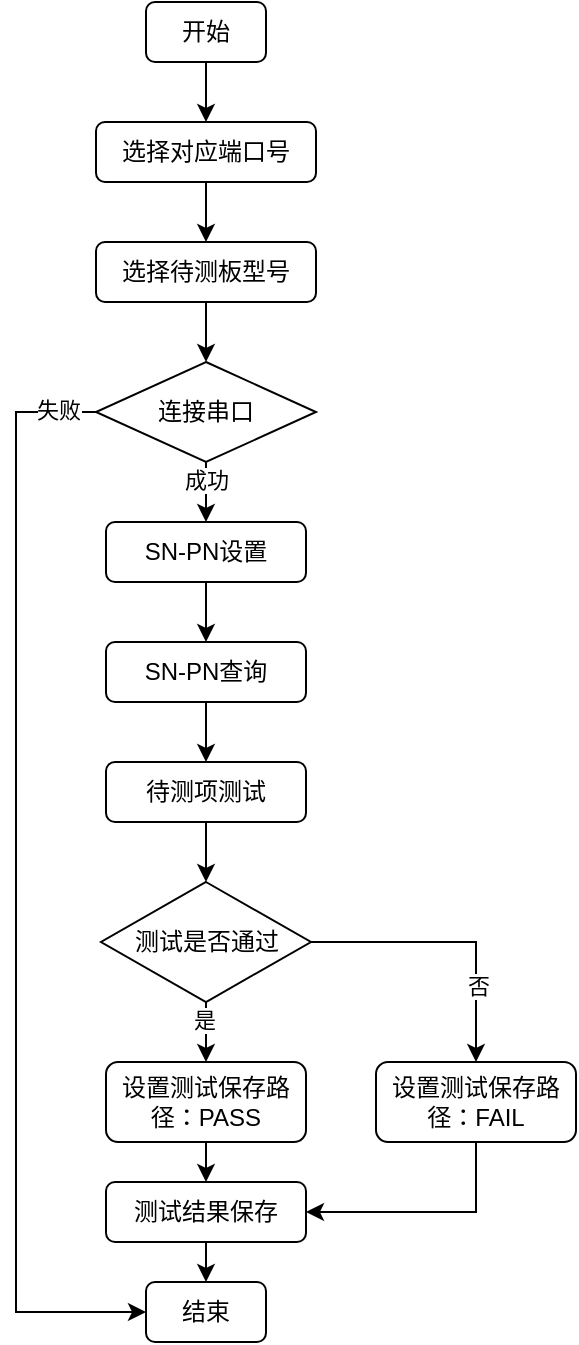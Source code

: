 <mxfile version="28.0.4">
  <diagram name="第 1 页" id="gV8dkAIg4welC2k9WtTy">
    <mxGraphModel dx="983" dy="512" grid="1" gridSize="10" guides="1" tooltips="1" connect="1" arrows="1" fold="1" page="1" pageScale="1" pageWidth="5000" pageHeight="5000" math="0" shadow="0">
      <root>
        <mxCell id="0" />
        <mxCell id="1" parent="0" />
        <mxCell id="6KeI-3-1y-6zCE1gBCKr-5" style="edgeStyle=orthogonalEdgeStyle;rounded=0;orthogonalLoop=1;jettySize=auto;html=1;entryX=0.5;entryY=0;entryDx=0;entryDy=0;" edge="1" parent="1" source="6KeI-3-1y-6zCE1gBCKr-1" target="6KeI-3-1y-6zCE1gBCKr-3">
          <mxGeometry relative="1" as="geometry" />
        </mxCell>
        <mxCell id="6KeI-3-1y-6zCE1gBCKr-1" value="开始" style="rounded=1;whiteSpace=wrap;html=1;" vertex="1" parent="1">
          <mxGeometry x="405" y="110" width="60" height="30" as="geometry" />
        </mxCell>
        <mxCell id="6KeI-3-1y-6zCE1gBCKr-7" style="edgeStyle=orthogonalEdgeStyle;rounded=0;orthogonalLoop=1;jettySize=auto;html=1;exitX=0.5;exitY=1;exitDx=0;exitDy=0;entryX=0.5;entryY=0;entryDx=0;entryDy=0;" edge="1" parent="1" source="6KeI-3-1y-6zCE1gBCKr-2" target="6KeI-3-1y-6zCE1gBCKr-4">
          <mxGeometry relative="1" as="geometry" />
        </mxCell>
        <mxCell id="6KeI-3-1y-6zCE1gBCKr-8" value="成功" style="edgeLabel;html=1;align=center;verticalAlign=middle;resizable=0;points=[];" vertex="1" connectable="0" parent="6KeI-3-1y-6zCE1gBCKr-7">
          <mxGeometry x="-0.441" y="-1" relative="1" as="geometry">
            <mxPoint x="1" as="offset" />
          </mxGeometry>
        </mxCell>
        <mxCell id="6KeI-3-1y-6zCE1gBCKr-36" style="edgeStyle=orthogonalEdgeStyle;rounded=0;orthogonalLoop=1;jettySize=auto;html=1;exitX=0;exitY=0.5;exitDx=0;exitDy=0;entryX=0;entryY=0.5;entryDx=0;entryDy=0;" edge="1" parent="1" source="6KeI-3-1y-6zCE1gBCKr-2" target="6KeI-3-1y-6zCE1gBCKr-21">
          <mxGeometry relative="1" as="geometry">
            <Array as="points">
              <mxPoint x="340" y="315" />
              <mxPoint x="340" y="765" />
            </Array>
          </mxGeometry>
        </mxCell>
        <mxCell id="6KeI-3-1y-6zCE1gBCKr-37" value="失败" style="edgeLabel;html=1;align=center;verticalAlign=middle;resizable=0;points=[];" vertex="1" connectable="0" parent="6KeI-3-1y-6zCE1gBCKr-36">
          <mxGeometry x="-0.929" y="-1" relative="1" as="geometry">
            <mxPoint as="offset" />
          </mxGeometry>
        </mxCell>
        <mxCell id="6KeI-3-1y-6zCE1gBCKr-2" value="连接串口" style="rhombus;whiteSpace=wrap;html=1;" vertex="1" parent="1">
          <mxGeometry x="380" y="290" width="110" height="50" as="geometry" />
        </mxCell>
        <mxCell id="6KeI-3-1y-6zCE1gBCKr-10" style="edgeStyle=orthogonalEdgeStyle;rounded=0;orthogonalLoop=1;jettySize=auto;html=1;exitX=0.5;exitY=1;exitDx=0;exitDy=0;entryX=0.5;entryY=0;entryDx=0;entryDy=0;" edge="1" parent="1" source="6KeI-3-1y-6zCE1gBCKr-3" target="6KeI-3-1y-6zCE1gBCKr-9">
          <mxGeometry relative="1" as="geometry" />
        </mxCell>
        <mxCell id="6KeI-3-1y-6zCE1gBCKr-3" value="选择对应端口号" style="rounded=1;whiteSpace=wrap;html=1;" vertex="1" parent="1">
          <mxGeometry x="380" y="170" width="110" height="30" as="geometry" />
        </mxCell>
        <mxCell id="6KeI-3-1y-6zCE1gBCKr-24" style="edgeStyle=orthogonalEdgeStyle;rounded=0;orthogonalLoop=1;jettySize=auto;html=1;exitX=0.5;exitY=1;exitDx=0;exitDy=0;entryX=0.5;entryY=0;entryDx=0;entryDy=0;" edge="1" parent="1" source="6KeI-3-1y-6zCE1gBCKr-4" target="6KeI-3-1y-6zCE1gBCKr-13">
          <mxGeometry relative="1" as="geometry" />
        </mxCell>
        <mxCell id="6KeI-3-1y-6zCE1gBCKr-4" value="SN-PN设置" style="rounded=1;whiteSpace=wrap;html=1;" vertex="1" parent="1">
          <mxGeometry x="385" y="370" width="100" height="30" as="geometry" />
        </mxCell>
        <mxCell id="6KeI-3-1y-6zCE1gBCKr-11" style="edgeStyle=orthogonalEdgeStyle;rounded=0;orthogonalLoop=1;jettySize=auto;html=1;exitX=0.5;exitY=1;exitDx=0;exitDy=0;entryX=0.5;entryY=0;entryDx=0;entryDy=0;" edge="1" parent="1" source="6KeI-3-1y-6zCE1gBCKr-9" target="6KeI-3-1y-6zCE1gBCKr-2">
          <mxGeometry relative="1" as="geometry" />
        </mxCell>
        <mxCell id="6KeI-3-1y-6zCE1gBCKr-9" value="选择待测板型号" style="rounded=1;whiteSpace=wrap;html=1;" vertex="1" parent="1">
          <mxGeometry x="380" y="230" width="110" height="30" as="geometry" />
        </mxCell>
        <mxCell id="6KeI-3-1y-6zCE1gBCKr-25" style="edgeStyle=orthogonalEdgeStyle;rounded=0;orthogonalLoop=1;jettySize=auto;html=1;exitX=0.5;exitY=1;exitDx=0;exitDy=0;entryX=0.5;entryY=0;entryDx=0;entryDy=0;" edge="1" parent="1" source="6KeI-3-1y-6zCE1gBCKr-13" target="6KeI-3-1y-6zCE1gBCKr-14">
          <mxGeometry relative="1" as="geometry" />
        </mxCell>
        <mxCell id="6KeI-3-1y-6zCE1gBCKr-13" value="SN-PN查询" style="rounded=1;whiteSpace=wrap;html=1;" vertex="1" parent="1">
          <mxGeometry x="385" y="430" width="100" height="30" as="geometry" />
        </mxCell>
        <mxCell id="6KeI-3-1y-6zCE1gBCKr-26" style="edgeStyle=orthogonalEdgeStyle;rounded=0;orthogonalLoop=1;jettySize=auto;html=1;exitX=0.5;exitY=1;exitDx=0;exitDy=0;entryX=0.5;entryY=0;entryDx=0;entryDy=0;" edge="1" parent="1" source="6KeI-3-1y-6zCE1gBCKr-14" target="6KeI-3-1y-6zCE1gBCKr-15">
          <mxGeometry relative="1" as="geometry" />
        </mxCell>
        <mxCell id="6KeI-3-1y-6zCE1gBCKr-14" value="待测项测试" style="rounded=1;whiteSpace=wrap;html=1;" vertex="1" parent="1">
          <mxGeometry x="385" y="490" width="100" height="30" as="geometry" />
        </mxCell>
        <mxCell id="6KeI-3-1y-6zCE1gBCKr-29" style="edgeStyle=orthogonalEdgeStyle;rounded=0;orthogonalLoop=1;jettySize=auto;html=1;exitX=0.5;exitY=1;exitDx=0;exitDy=0;" edge="1" parent="1" source="6KeI-3-1y-6zCE1gBCKr-15" target="6KeI-3-1y-6zCE1gBCKr-16">
          <mxGeometry relative="1" as="geometry" />
        </mxCell>
        <mxCell id="6KeI-3-1y-6zCE1gBCKr-33" value="是" style="edgeLabel;html=1;align=center;verticalAlign=middle;resizable=0;points=[];" vertex="1" connectable="0" parent="6KeI-3-1y-6zCE1gBCKr-29">
          <mxGeometry x="-0.666" y="-1" relative="1" as="geometry">
            <mxPoint as="offset" />
          </mxGeometry>
        </mxCell>
        <mxCell id="6KeI-3-1y-6zCE1gBCKr-32" style="edgeStyle=orthogonalEdgeStyle;rounded=0;orthogonalLoop=1;jettySize=auto;html=1;exitX=1;exitY=0.5;exitDx=0;exitDy=0;entryX=0.5;entryY=0;entryDx=0;entryDy=0;" edge="1" parent="1" source="6KeI-3-1y-6zCE1gBCKr-15" target="6KeI-3-1y-6zCE1gBCKr-23">
          <mxGeometry relative="1" as="geometry" />
        </mxCell>
        <mxCell id="6KeI-3-1y-6zCE1gBCKr-34" value="否" style="edgeLabel;html=1;align=center;verticalAlign=middle;resizable=0;points=[];" vertex="1" connectable="0" parent="6KeI-3-1y-6zCE1gBCKr-32">
          <mxGeometry x="0.464" y="1" relative="1" as="geometry">
            <mxPoint as="offset" />
          </mxGeometry>
        </mxCell>
        <mxCell id="6KeI-3-1y-6zCE1gBCKr-15" value="测试是否通过" style="rhombus;whiteSpace=wrap;html=1;" vertex="1" parent="1">
          <mxGeometry x="382.5" y="550" width="105" height="60" as="geometry" />
        </mxCell>
        <mxCell id="6KeI-3-1y-6zCE1gBCKr-30" style="edgeStyle=orthogonalEdgeStyle;rounded=0;orthogonalLoop=1;jettySize=auto;html=1;exitX=0.5;exitY=1;exitDx=0;exitDy=0;entryX=0.5;entryY=0;entryDx=0;entryDy=0;" edge="1" parent="1" source="6KeI-3-1y-6zCE1gBCKr-16" target="6KeI-3-1y-6zCE1gBCKr-19">
          <mxGeometry relative="1" as="geometry" />
        </mxCell>
        <mxCell id="6KeI-3-1y-6zCE1gBCKr-16" value="设置测试保存路径：PASS" style="rounded=1;whiteSpace=wrap;html=1;" vertex="1" parent="1">
          <mxGeometry x="385" y="640" width="100" height="40" as="geometry" />
        </mxCell>
        <mxCell id="6KeI-3-1y-6zCE1gBCKr-31" style="edgeStyle=orthogonalEdgeStyle;rounded=0;orthogonalLoop=1;jettySize=auto;html=1;exitX=0.5;exitY=1;exitDx=0;exitDy=0;entryX=0.5;entryY=0;entryDx=0;entryDy=0;" edge="1" parent="1" source="6KeI-3-1y-6zCE1gBCKr-19" target="6KeI-3-1y-6zCE1gBCKr-21">
          <mxGeometry relative="1" as="geometry" />
        </mxCell>
        <mxCell id="6KeI-3-1y-6zCE1gBCKr-19" value="测试结果保存" style="rounded=1;whiteSpace=wrap;html=1;" vertex="1" parent="1">
          <mxGeometry x="385" y="700" width="100" height="30" as="geometry" />
        </mxCell>
        <mxCell id="6KeI-3-1y-6zCE1gBCKr-21" value="结束" style="rounded=1;whiteSpace=wrap;html=1;" vertex="1" parent="1">
          <mxGeometry x="405" y="750" width="60" height="30" as="geometry" />
        </mxCell>
        <mxCell id="6KeI-3-1y-6zCE1gBCKr-35" style="edgeStyle=orthogonalEdgeStyle;rounded=0;orthogonalLoop=1;jettySize=auto;html=1;exitX=0.5;exitY=1;exitDx=0;exitDy=0;entryX=1;entryY=0.5;entryDx=0;entryDy=0;" edge="1" parent="1" source="6KeI-3-1y-6zCE1gBCKr-23" target="6KeI-3-1y-6zCE1gBCKr-19">
          <mxGeometry relative="1" as="geometry" />
        </mxCell>
        <mxCell id="6KeI-3-1y-6zCE1gBCKr-23" value="设置测试保存路径：FAIL" style="rounded=1;whiteSpace=wrap;html=1;" vertex="1" parent="1">
          <mxGeometry x="520" y="640" width="100" height="40" as="geometry" />
        </mxCell>
      </root>
    </mxGraphModel>
  </diagram>
</mxfile>
